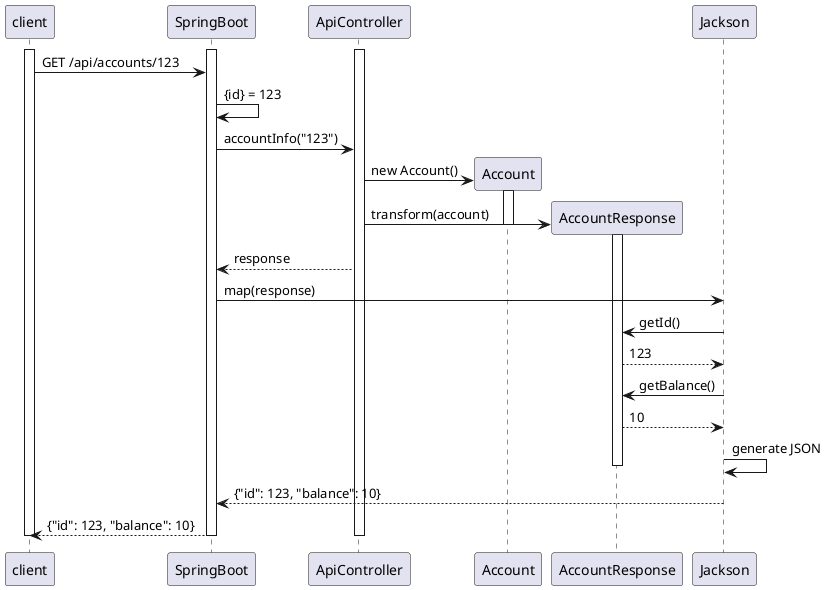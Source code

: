 @startuml
participant client
activate client
activate SpringBoot
activate ApiController
client -> SpringBoot: GET /api/accounts/123

SpringBoot -> SpringBoot: {id} = 123
SpringBoot -> ApiController: accountInfo("123")
create Account
ApiController -> Account: new Account()
activate Account
create AccountResponse
ApiController -> AccountResponse: transform(account)
activate AccountResponse
deactivate Account

ApiController --> SpringBoot: response
SpringBoot -> Jackson: map(response)
Jackson -> AccountResponse: getId()
AccountResponse --> Jackson: 123
Jackson -> AccountResponse: getBalance()
AccountResponse --> Jackson: 10
Jackson -> Jackson: generate JSON
deactivate AccountResponse
Jackson --> SpringBoot: {"id": 123, "balance": 10}

SpringBoot --> client: {"id": 123, "balance": 10}
deactivate ApiController
deactivate SpringBoot
deactivate client
@enduml